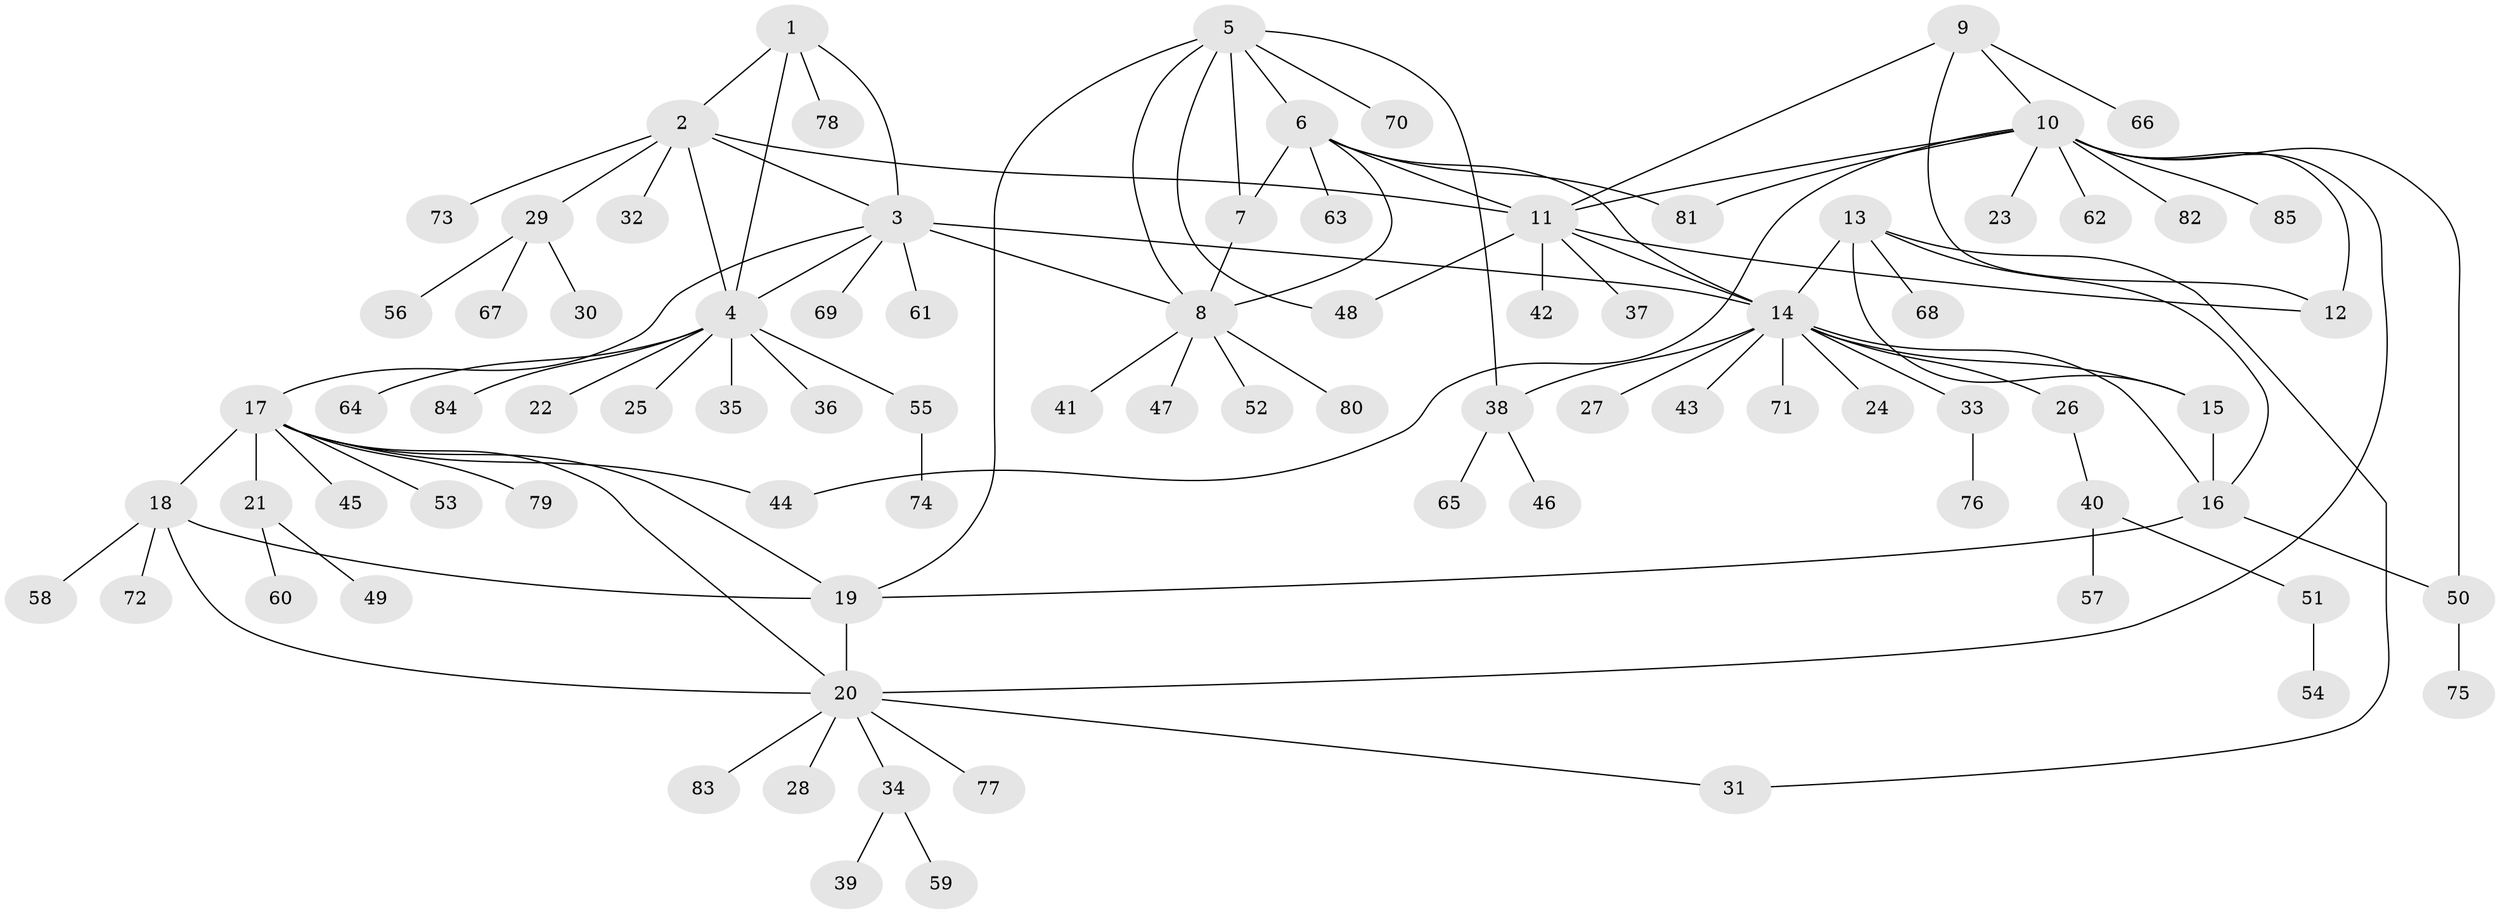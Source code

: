 // coarse degree distribution, {7: 0.038461538461538464, 10: 0.019230769230769232, 2: 0.21153846153846154, 1: 0.4807692307692308, 6: 0.038461538461538464, 8: 0.038461538461538464, 3: 0.07692307692307693, 5: 0.057692307692307696, 9: 0.038461538461538464}
// Generated by graph-tools (version 1.1) at 2025/37/03/04/25 23:37:31]
// undirected, 85 vertices, 111 edges
graph export_dot {
  node [color=gray90,style=filled];
  1;
  2;
  3;
  4;
  5;
  6;
  7;
  8;
  9;
  10;
  11;
  12;
  13;
  14;
  15;
  16;
  17;
  18;
  19;
  20;
  21;
  22;
  23;
  24;
  25;
  26;
  27;
  28;
  29;
  30;
  31;
  32;
  33;
  34;
  35;
  36;
  37;
  38;
  39;
  40;
  41;
  42;
  43;
  44;
  45;
  46;
  47;
  48;
  49;
  50;
  51;
  52;
  53;
  54;
  55;
  56;
  57;
  58;
  59;
  60;
  61;
  62;
  63;
  64;
  65;
  66;
  67;
  68;
  69;
  70;
  71;
  72;
  73;
  74;
  75;
  76;
  77;
  78;
  79;
  80;
  81;
  82;
  83;
  84;
  85;
  1 -- 2;
  1 -- 3;
  1 -- 4;
  1 -- 78;
  2 -- 3;
  2 -- 4;
  2 -- 11;
  2 -- 29;
  2 -- 32;
  2 -- 73;
  3 -- 4;
  3 -- 8;
  3 -- 14;
  3 -- 17;
  3 -- 61;
  3 -- 69;
  4 -- 22;
  4 -- 25;
  4 -- 35;
  4 -- 36;
  4 -- 55;
  4 -- 64;
  4 -- 84;
  5 -- 6;
  5 -- 7;
  5 -- 8;
  5 -- 19;
  5 -- 38;
  5 -- 48;
  5 -- 70;
  6 -- 7;
  6 -- 8;
  6 -- 11;
  6 -- 14;
  6 -- 63;
  6 -- 81;
  7 -- 8;
  8 -- 41;
  8 -- 47;
  8 -- 52;
  8 -- 80;
  9 -- 10;
  9 -- 11;
  9 -- 12;
  9 -- 66;
  10 -- 11;
  10 -- 12;
  10 -- 20;
  10 -- 23;
  10 -- 44;
  10 -- 50;
  10 -- 62;
  10 -- 81;
  10 -- 82;
  10 -- 85;
  11 -- 12;
  11 -- 14;
  11 -- 37;
  11 -- 42;
  11 -- 48;
  13 -- 14;
  13 -- 15;
  13 -- 16;
  13 -- 31;
  13 -- 68;
  14 -- 15;
  14 -- 16;
  14 -- 24;
  14 -- 26;
  14 -- 27;
  14 -- 33;
  14 -- 38;
  14 -- 43;
  14 -- 71;
  15 -- 16;
  16 -- 19;
  16 -- 50;
  17 -- 18;
  17 -- 19;
  17 -- 20;
  17 -- 21;
  17 -- 44;
  17 -- 45;
  17 -- 53;
  17 -- 79;
  18 -- 19;
  18 -- 20;
  18 -- 58;
  18 -- 72;
  19 -- 20;
  20 -- 28;
  20 -- 31;
  20 -- 34;
  20 -- 77;
  20 -- 83;
  21 -- 49;
  21 -- 60;
  26 -- 40;
  29 -- 30;
  29 -- 56;
  29 -- 67;
  33 -- 76;
  34 -- 39;
  34 -- 59;
  38 -- 46;
  38 -- 65;
  40 -- 51;
  40 -- 57;
  50 -- 75;
  51 -- 54;
  55 -- 74;
}

